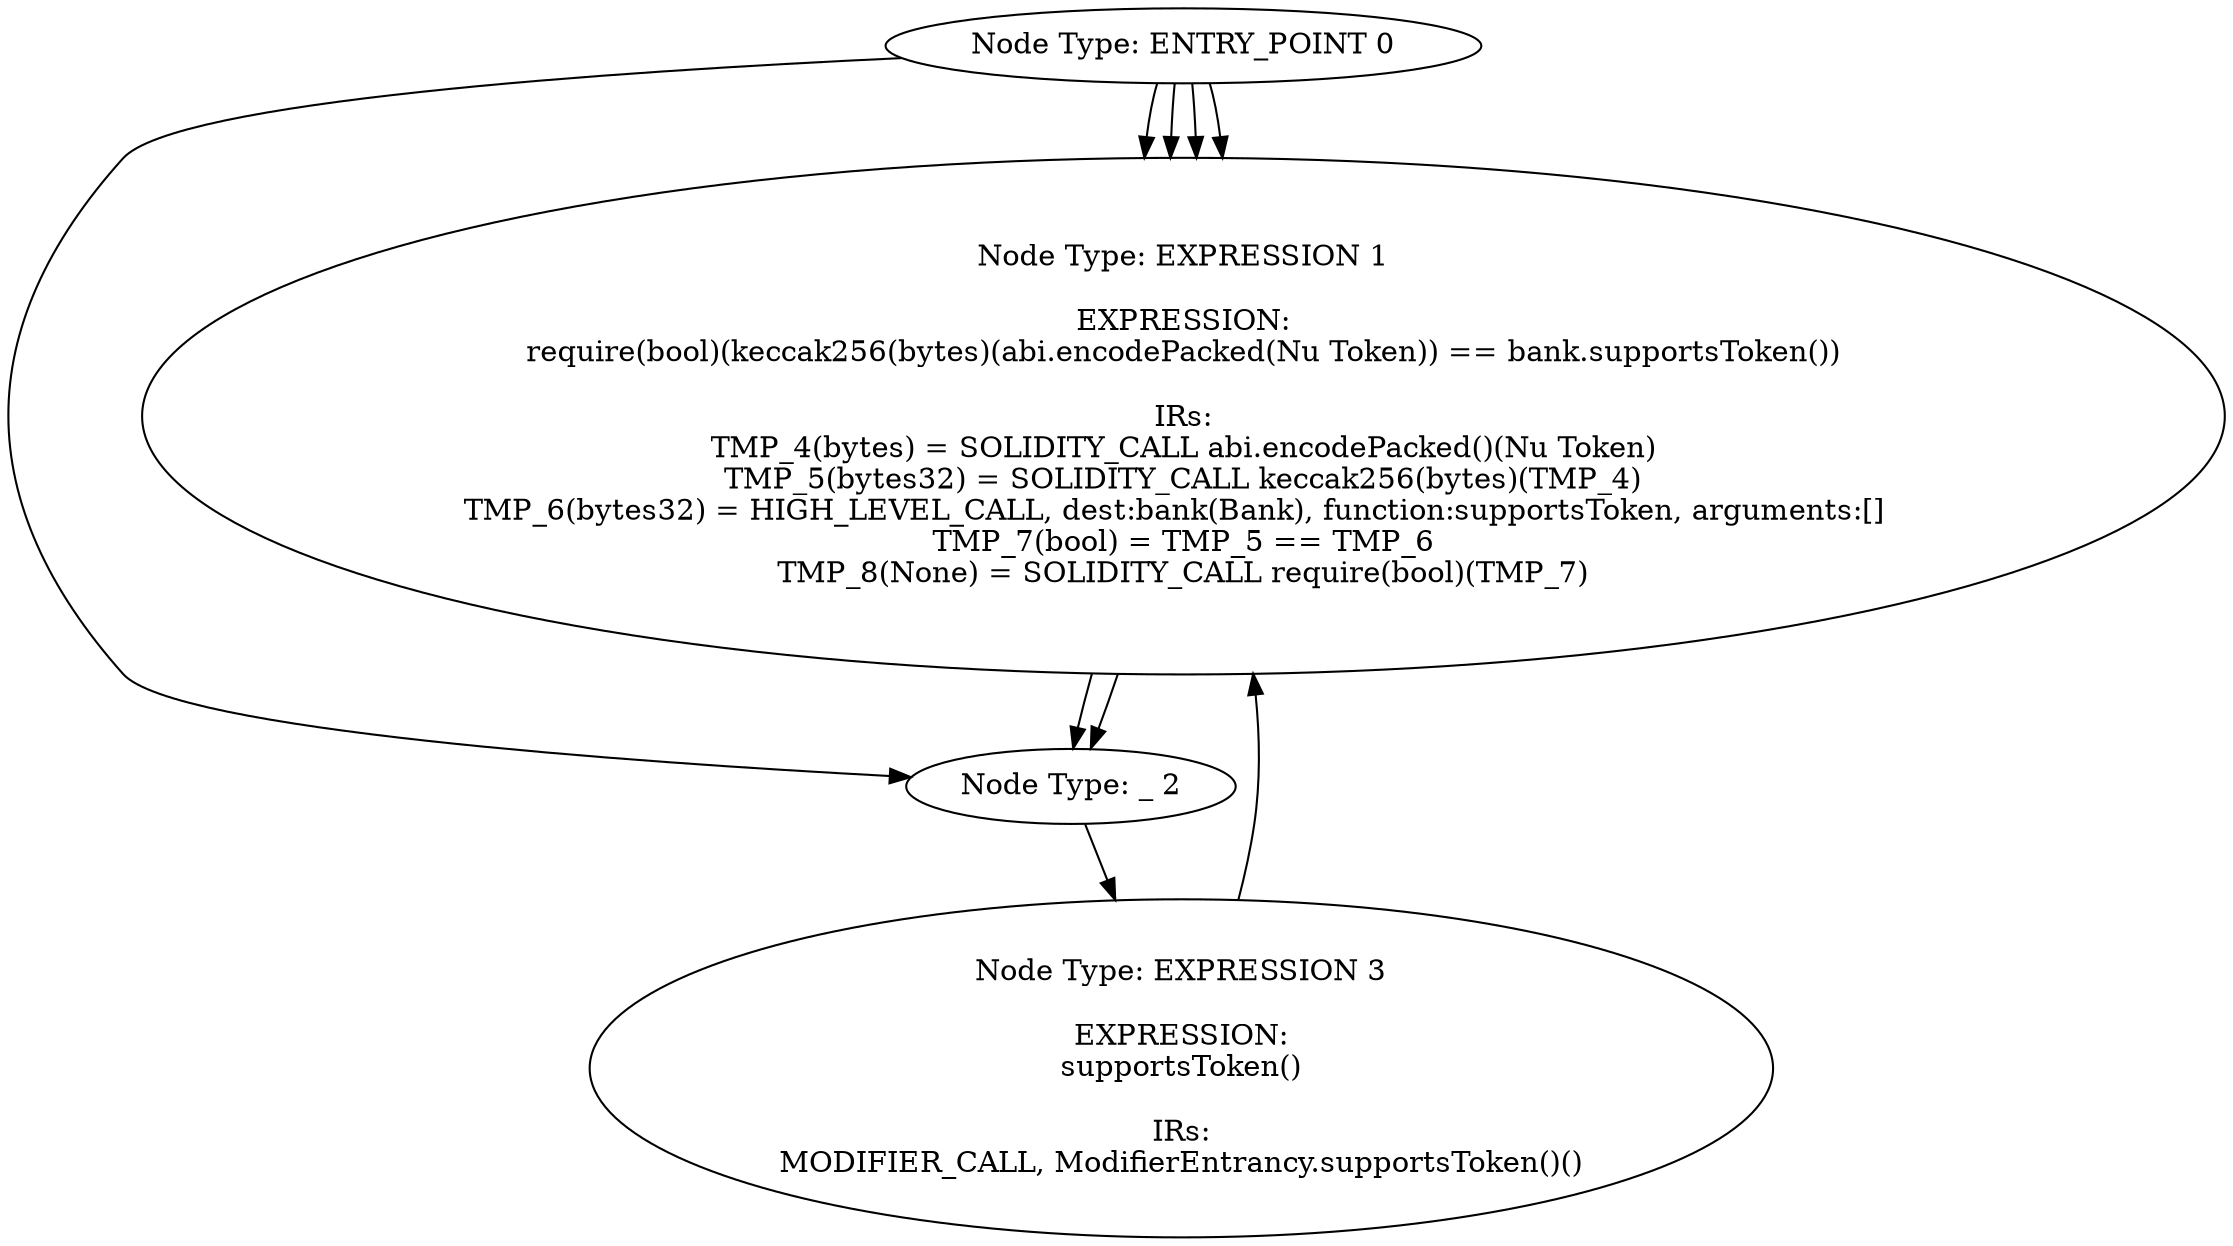 digraph CFG {
0[label="Node Type: ENTRY_POINT 0
"];
0->1;
1[label="Node Type: RETURN 1

EXPRESSION:
keccak256(bytes)(abi.encodePacked(Nu Token))

IRs:
TMP_11(bytes) = SOLIDITY_CALL abi.encodePacked()(Nu Token)
TMP_12(bytes32) = SOLIDITY_CALL keccak256(bytes)(TMP_11)
RETURN TMP_12"];
0[label="Node Type: ENTRY_POINT 0
"];
0->2;
1[label="Node Type: EXPRESSION 1

EXPRESSION:
tokenBalance[msg.sender] += 20

IRs:
REF_0(uint256) -> tokenBalance[msg.sender]
REF_0(-> tokenBalance) = REF_0 + 20"];
2[label="Node Type: EXPRESSION 2

EXPRESSION:
hasNoBalance()

IRs:
MODIFIER_CALL, ModifierEntrancy.hasNoBalance()()"];
2->3;
3[label="Node Type: EXPRESSION 3

EXPRESSION:
supportsToken()

IRs:
MODIFIER_CALL, ModifierEntrancy.supportsToken()()"];
3->1;
0[label="Node Type: ENTRY_POINT 0
"];
0->1;
1[label="Node Type: EXPRESSION 1

EXPRESSION:
bank = new Bank()

IRs:
TMP_1(Bank) = new Bank() 
bank(Bank) := TMP_1(Bank)"];
0[label="Node Type: ENTRY_POINT 0
"];
0->1;
1[label="Node Type: EXPRESSION 1

EXPRESSION:
require(bool)(tokenBalance[msg.sender] == 0)

IRs:
REF_3(uint256) -> tokenBalance[msg.sender]
TMP_9(bool) = REF_3 == 0
TMP_10(None) = SOLIDITY_CALL require(bool)(TMP_9)"];
1->2;
2[label="Node Type: _ 2
"];
0[label="Node Type: OTHER_ENTRYPOINT 0

EXPRESSION:
name = Nu Token

IRs:
name(string) := Nu Token(string)"];
0[label="Node Type: ENTRY_POINT 0
"];
0->1;
1[label="Node Type: EXPRESSION 1

EXPRESSION:
require(bool)(keccak256(bytes)(abi.encodePacked(Nu Token)) == bank.supportsToken())

IRs:
TMP_4(bytes) = SOLIDITY_CALL abi.encodePacked()(Nu Token)
TMP_5(bytes32) = SOLIDITY_CALL keccak256(bytes)(TMP_4)
TMP_6(bytes32) = HIGH_LEVEL_CALL, dest:bank(Bank), function:supportsToken, arguments:[]  
TMP_7(bool) = TMP_5 == TMP_6
TMP_8(None) = SOLIDITY_CALL require(bool)(TMP_7)"];
1->2;
2[label="Node Type: _ 2
"];
}
